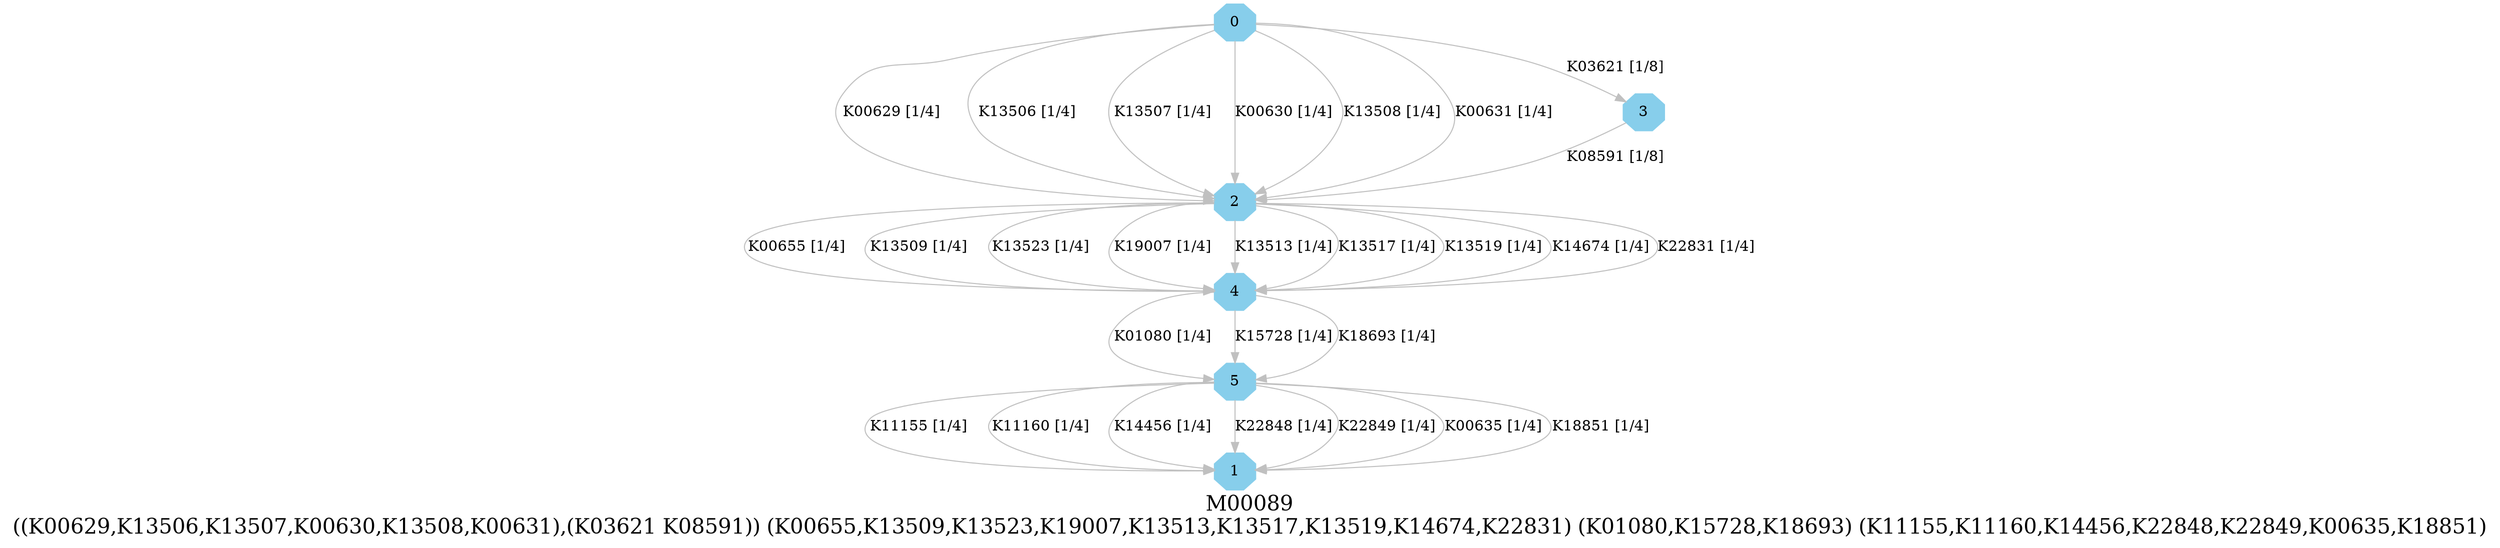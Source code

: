 digraph G {
graph [label="M00089
((K00629,K13506,K13507,K00630,K13508,K00631),(K03621 K08591)) (K00655,K13509,K13523,K19007,K13513,K13517,K13519,K14674,K22831) (K01080,K15728,K18693) (K11155,K11160,K14456,K22848,K22849,K00635,K18851)",fontsize=20];
node [shape=box,style=filled];
edge [len=3,color=grey];
{node [width=.3,height=.3,shape=octagon,style=filled,color=skyblue] 0 1 2 3 4 5 }
0 -> 2 [label="K00629 [1/4]"];
0 -> 2 [label="K13506 [1/4]"];
0 -> 2 [label="K13507 [1/4]"];
0 -> 2 [label="K00630 [1/4]"];
0 -> 2 [label="K13508 [1/4]"];
0 -> 2 [label="K00631 [1/4]"];
0 -> 3 [label="K03621 [1/8]"];
2 -> 4 [label="K00655 [1/4]"];
2 -> 4 [label="K13509 [1/4]"];
2 -> 4 [label="K13523 [1/4]"];
2 -> 4 [label="K19007 [1/4]"];
2 -> 4 [label="K13513 [1/4]"];
2 -> 4 [label="K13517 [1/4]"];
2 -> 4 [label="K13519 [1/4]"];
2 -> 4 [label="K14674 [1/4]"];
2 -> 4 [label="K22831 [1/4]"];
3 -> 2 [label="K08591 [1/8]"];
4 -> 5 [label="K01080 [1/4]"];
4 -> 5 [label="K15728 [1/4]"];
4 -> 5 [label="K18693 [1/4]"];
5 -> 1 [label="K11155 [1/4]"];
5 -> 1 [label="K11160 [1/4]"];
5 -> 1 [label="K14456 [1/4]"];
5 -> 1 [label="K22848 [1/4]"];
5 -> 1 [label="K22849 [1/4]"];
5 -> 1 [label="K00635 [1/4]"];
5 -> 1 [label="K18851 [1/4]"];
}